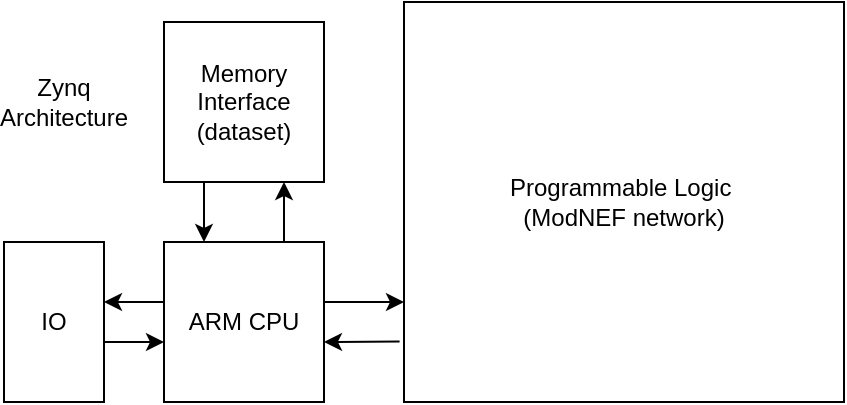 <mxfile version="24.7.12">
  <diagram name="Page-1" id="KV11C1aKXjrcKB5AIHHk">
    <mxGraphModel dx="683" dy="378" grid="1" gridSize="10" guides="1" tooltips="1" connect="1" arrows="1" fold="1" page="1" pageScale="1" pageWidth="850" pageHeight="1100" math="0" shadow="0">
      <root>
        <mxCell id="0" />
        <mxCell id="1" parent="0" />
        <mxCell id="OmvKtOAUUn4-qeMX4sx8-2" value="ARM CPU" style="rounded=0;whiteSpace=wrap;html=1;" vertex="1" parent="1">
          <mxGeometry x="280" y="320" width="80" height="80" as="geometry" />
        </mxCell>
        <mxCell id="OmvKtOAUUn4-qeMX4sx8-3" value="&lt;div&gt;Memory Interface&lt;/div&gt;&lt;div&gt;(dataset)&lt;br&gt;&lt;/div&gt;" style="rounded=0;whiteSpace=wrap;html=1;" vertex="1" parent="1">
          <mxGeometry x="280" y="210" width="80" height="80" as="geometry" />
        </mxCell>
        <mxCell id="OmvKtOAUUn4-qeMX4sx8-4" value="&lt;div&gt;Programmable Logic&amp;nbsp;&lt;/div&gt;&lt;div&gt;(ModNEF network)&lt;/div&gt;" style="rounded=0;whiteSpace=wrap;html=1;" vertex="1" parent="1">
          <mxGeometry x="400" y="200" width="220" height="200" as="geometry" />
        </mxCell>
        <mxCell id="OmvKtOAUUn4-qeMX4sx8-5" value="IO" style="rounded=0;whiteSpace=wrap;html=1;" vertex="1" parent="1">
          <mxGeometry x="200" y="320" width="50" height="80" as="geometry" />
        </mxCell>
        <mxCell id="OmvKtOAUUn4-qeMX4sx8-7" value="" style="endArrow=classic;html=1;rounded=0;" edge="1" parent="1">
          <mxGeometry width="50" height="50" relative="1" as="geometry">
            <mxPoint x="340" y="320" as="sourcePoint" />
            <mxPoint x="340" y="290" as="targetPoint" />
          </mxGeometry>
        </mxCell>
        <mxCell id="OmvKtOAUUn4-qeMX4sx8-8" value="" style="endArrow=classic;html=1;rounded=0;" edge="1" parent="1">
          <mxGeometry width="50" height="50" relative="1" as="geometry">
            <mxPoint x="300" y="290" as="sourcePoint" />
            <mxPoint x="300" y="320" as="targetPoint" />
          </mxGeometry>
        </mxCell>
        <mxCell id="OmvKtOAUUn4-qeMX4sx8-9" value="" style="endArrow=classic;html=1;rounded=0;" edge="1" parent="1">
          <mxGeometry width="50" height="50" relative="1" as="geometry">
            <mxPoint x="280" y="350" as="sourcePoint" />
            <mxPoint x="250" y="350" as="targetPoint" />
          </mxGeometry>
        </mxCell>
        <mxCell id="OmvKtOAUUn4-qeMX4sx8-10" value="" style="endArrow=classic;html=1;rounded=0;" edge="1" parent="1">
          <mxGeometry width="50" height="50" relative="1" as="geometry">
            <mxPoint x="250" y="370" as="sourcePoint" />
            <mxPoint x="280" y="370" as="targetPoint" />
          </mxGeometry>
        </mxCell>
        <mxCell id="OmvKtOAUUn4-qeMX4sx8-11" value="" style="endArrow=classic;html=1;rounded=0;exitX=-0.01;exitY=0.849;exitDx=0;exitDy=0;exitPerimeter=0;" edge="1" parent="1" source="OmvKtOAUUn4-qeMX4sx8-4">
          <mxGeometry width="50" height="50" relative="1" as="geometry">
            <mxPoint x="390" y="370" as="sourcePoint" />
            <mxPoint x="360" y="370" as="targetPoint" />
          </mxGeometry>
        </mxCell>
        <mxCell id="OmvKtOAUUn4-qeMX4sx8-12" value="" style="endArrow=classic;html=1;rounded=0;entryX=0;entryY=0.75;entryDx=0;entryDy=0;" edge="1" parent="1" target="OmvKtOAUUn4-qeMX4sx8-4">
          <mxGeometry width="50" height="50" relative="1" as="geometry">
            <mxPoint x="360" y="350" as="sourcePoint" />
            <mxPoint x="390" y="350" as="targetPoint" />
          </mxGeometry>
        </mxCell>
        <mxCell id="OmvKtOAUUn4-qeMX4sx8-14" value="Zynq Architecture" style="text;html=1;align=center;verticalAlign=middle;whiteSpace=wrap;rounded=0;" vertex="1" parent="1">
          <mxGeometry x="200" y="235" width="60" height="30" as="geometry" />
        </mxCell>
      </root>
    </mxGraphModel>
  </diagram>
</mxfile>
